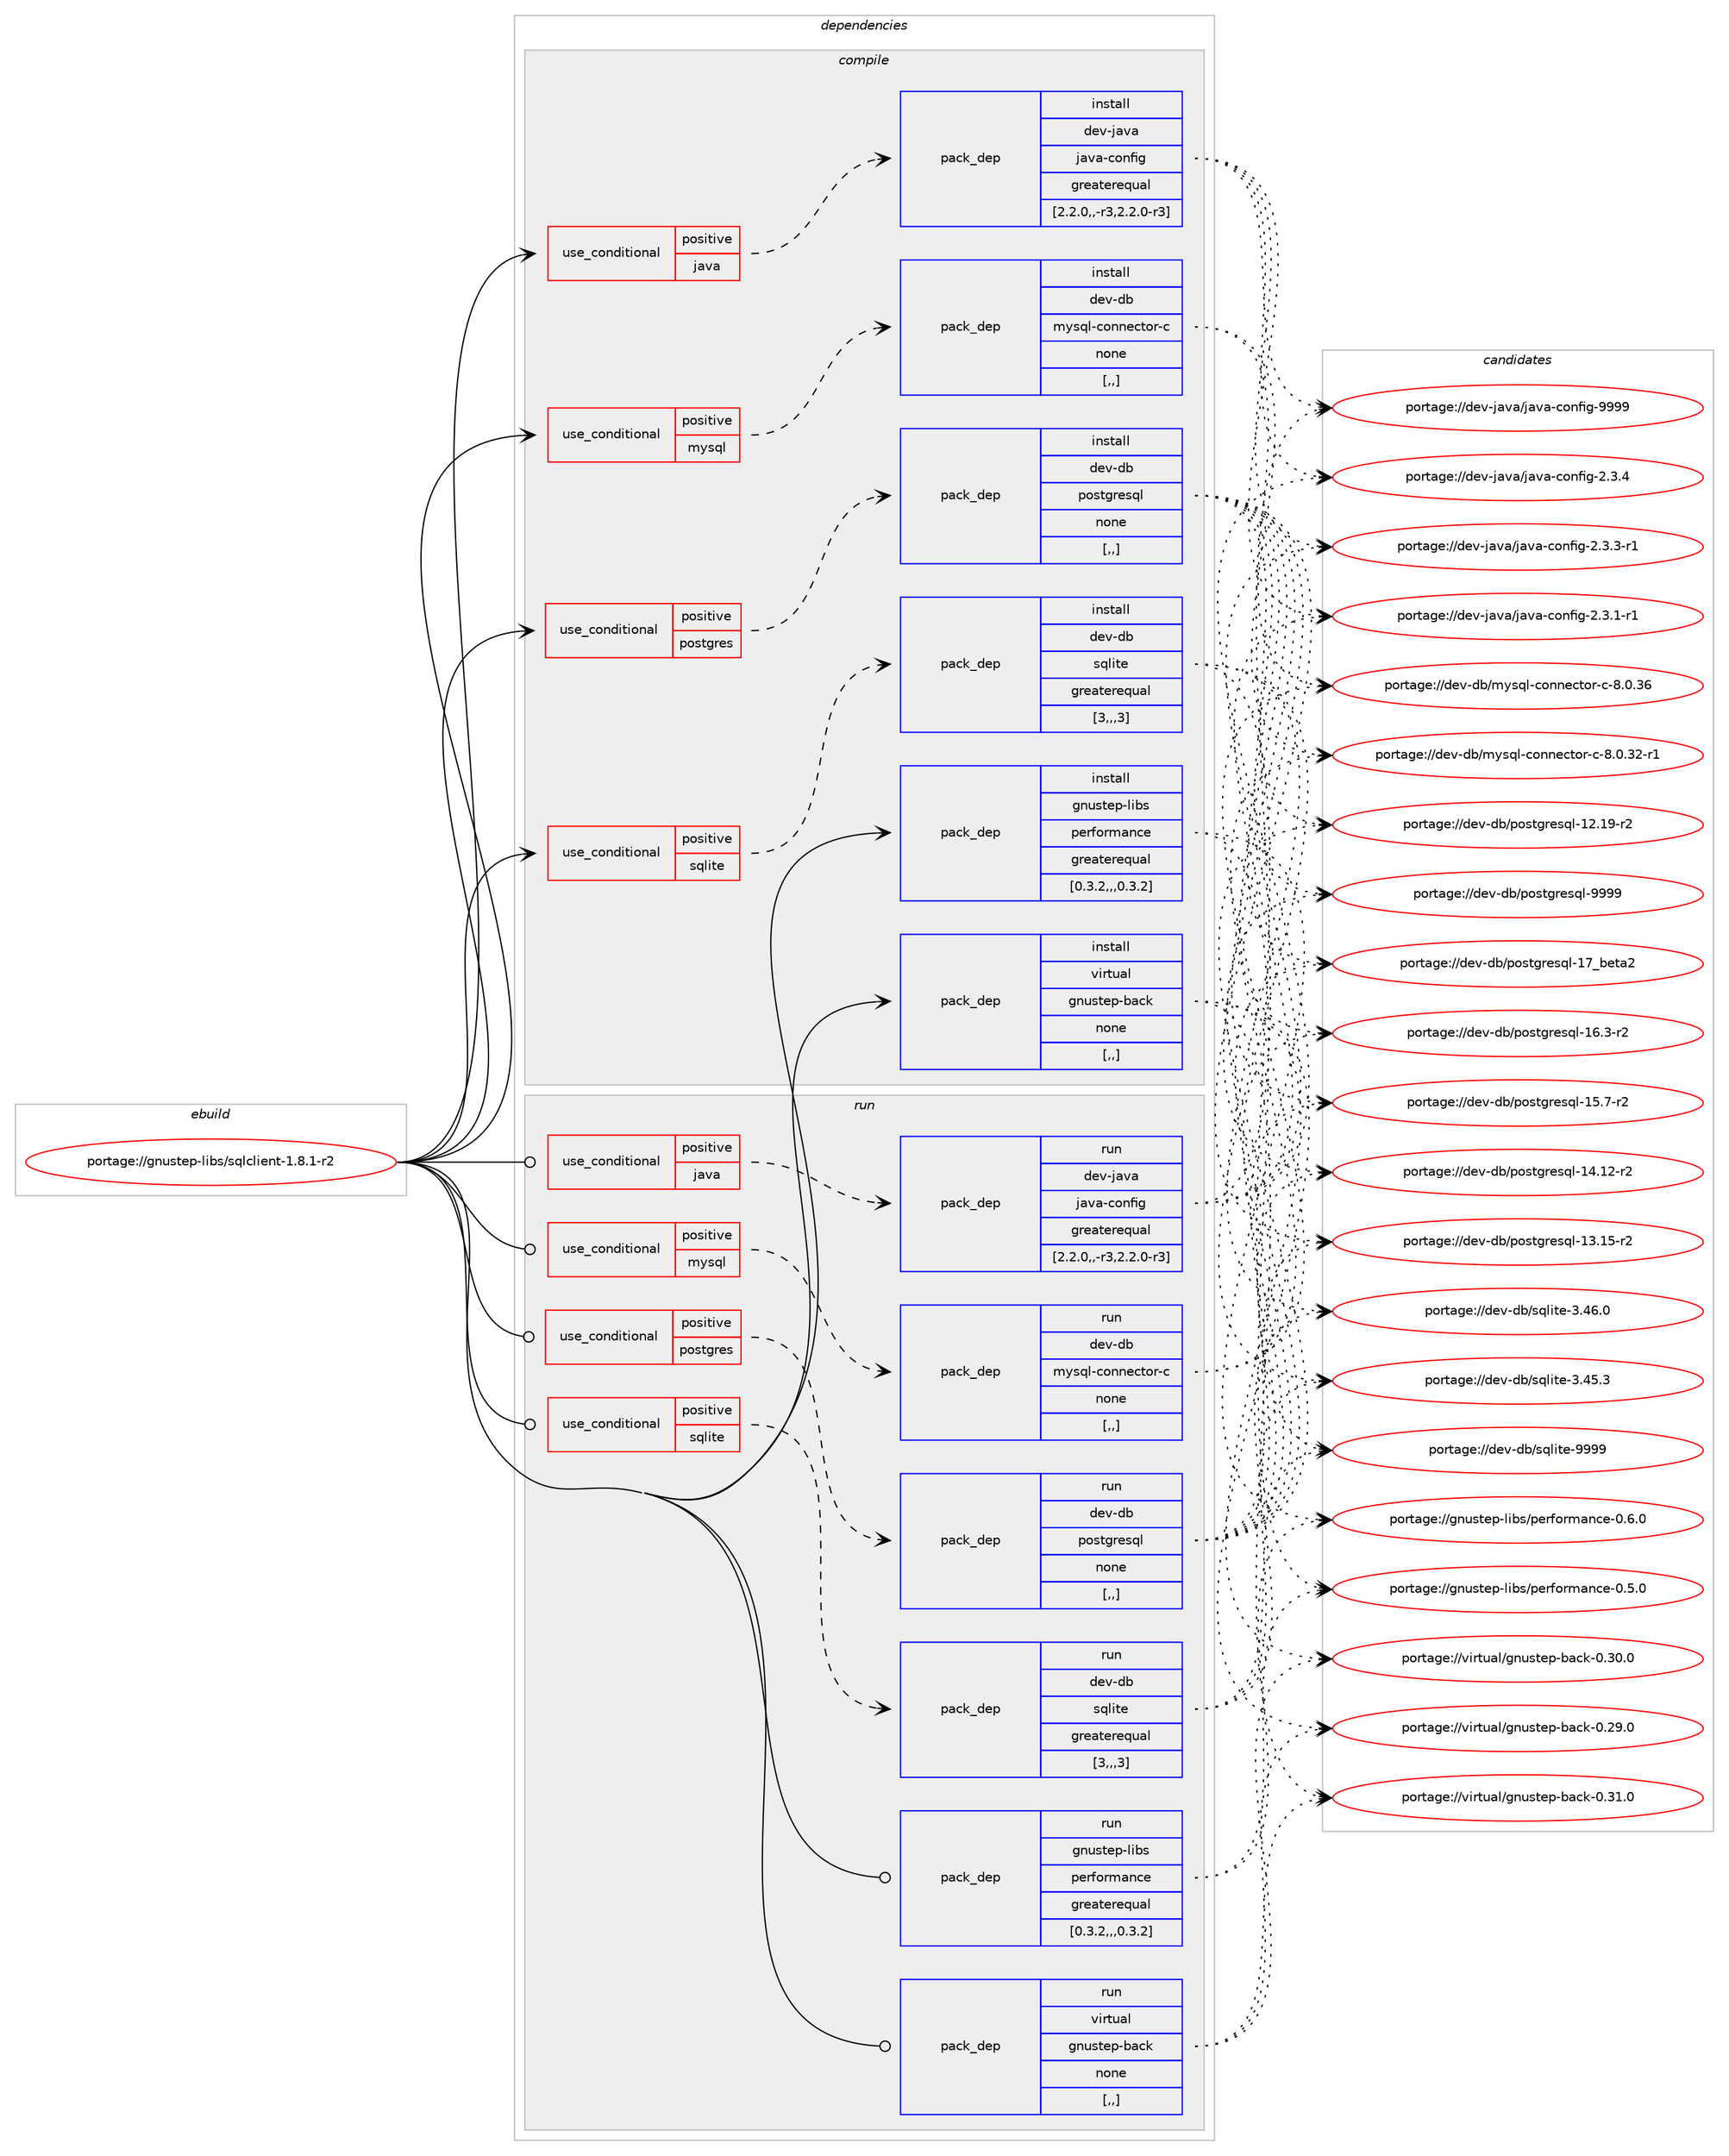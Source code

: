 digraph prolog {

# *************
# Graph options
# *************

newrank=true;
concentrate=true;
compound=true;
graph [rankdir=LR,fontname=Helvetica,fontsize=10,ranksep=1.5];#, ranksep=2.5, nodesep=0.2];
edge  [arrowhead=vee];
node  [fontname=Helvetica,fontsize=10];

# **********
# The ebuild
# **********

subgraph cluster_leftcol {
color=gray;
label=<<i>ebuild</i>>;
id [label="portage://gnustep-libs/sqlclient-1.8.1-r2", color=red, width=4, href="../gnustep-libs/sqlclient-1.8.1-r2.svg"];
}

# ****************
# The dependencies
# ****************

subgraph cluster_midcol {
color=gray;
label=<<i>dependencies</i>>;
subgraph cluster_compile {
fillcolor="#eeeeee";
style=filled;
label=<<i>compile</i>>;
subgraph cond66175 {
dependency242269 [label=<<TABLE BORDER="0" CELLBORDER="1" CELLSPACING="0" CELLPADDING="4"><TR><TD ROWSPAN="3" CELLPADDING="10">use_conditional</TD></TR><TR><TD>positive</TD></TR><TR><TD>java</TD></TR></TABLE>>, shape=none, color=red];
subgraph pack174548 {
dependency242270 [label=<<TABLE BORDER="0" CELLBORDER="1" CELLSPACING="0" CELLPADDING="4" WIDTH="220"><TR><TD ROWSPAN="6" CELLPADDING="30">pack_dep</TD></TR><TR><TD WIDTH="110">install</TD></TR><TR><TD>dev-java</TD></TR><TR><TD>java-config</TD></TR><TR><TD>greaterequal</TD></TR><TR><TD>[2.2.0,,-r3,2.2.0-r3]</TD></TR></TABLE>>, shape=none, color=blue];
}
dependency242269:e -> dependency242270:w [weight=20,style="dashed",arrowhead="vee"];
}
id:e -> dependency242269:w [weight=20,style="solid",arrowhead="vee"];
subgraph cond66176 {
dependency242271 [label=<<TABLE BORDER="0" CELLBORDER="1" CELLSPACING="0" CELLPADDING="4"><TR><TD ROWSPAN="3" CELLPADDING="10">use_conditional</TD></TR><TR><TD>positive</TD></TR><TR><TD>mysql</TD></TR></TABLE>>, shape=none, color=red];
subgraph pack174549 {
dependency242272 [label=<<TABLE BORDER="0" CELLBORDER="1" CELLSPACING="0" CELLPADDING="4" WIDTH="220"><TR><TD ROWSPAN="6" CELLPADDING="30">pack_dep</TD></TR><TR><TD WIDTH="110">install</TD></TR><TR><TD>dev-db</TD></TR><TR><TD>mysql-connector-c</TD></TR><TR><TD>none</TD></TR><TR><TD>[,,]</TD></TR></TABLE>>, shape=none, color=blue];
}
dependency242271:e -> dependency242272:w [weight=20,style="dashed",arrowhead="vee"];
}
id:e -> dependency242271:w [weight=20,style="solid",arrowhead="vee"];
subgraph cond66177 {
dependency242273 [label=<<TABLE BORDER="0" CELLBORDER="1" CELLSPACING="0" CELLPADDING="4"><TR><TD ROWSPAN="3" CELLPADDING="10">use_conditional</TD></TR><TR><TD>positive</TD></TR><TR><TD>postgres</TD></TR></TABLE>>, shape=none, color=red];
subgraph pack174550 {
dependency242274 [label=<<TABLE BORDER="0" CELLBORDER="1" CELLSPACING="0" CELLPADDING="4" WIDTH="220"><TR><TD ROWSPAN="6" CELLPADDING="30">pack_dep</TD></TR><TR><TD WIDTH="110">install</TD></TR><TR><TD>dev-db</TD></TR><TR><TD>postgresql</TD></TR><TR><TD>none</TD></TR><TR><TD>[,,]</TD></TR></TABLE>>, shape=none, color=blue];
}
dependency242273:e -> dependency242274:w [weight=20,style="dashed",arrowhead="vee"];
}
id:e -> dependency242273:w [weight=20,style="solid",arrowhead="vee"];
subgraph cond66178 {
dependency242275 [label=<<TABLE BORDER="0" CELLBORDER="1" CELLSPACING="0" CELLPADDING="4"><TR><TD ROWSPAN="3" CELLPADDING="10">use_conditional</TD></TR><TR><TD>positive</TD></TR><TR><TD>sqlite</TD></TR></TABLE>>, shape=none, color=red];
subgraph pack174551 {
dependency242276 [label=<<TABLE BORDER="0" CELLBORDER="1" CELLSPACING="0" CELLPADDING="4" WIDTH="220"><TR><TD ROWSPAN="6" CELLPADDING="30">pack_dep</TD></TR><TR><TD WIDTH="110">install</TD></TR><TR><TD>dev-db</TD></TR><TR><TD>sqlite</TD></TR><TR><TD>greaterequal</TD></TR><TR><TD>[3,,,3]</TD></TR></TABLE>>, shape=none, color=blue];
}
dependency242275:e -> dependency242276:w [weight=20,style="dashed",arrowhead="vee"];
}
id:e -> dependency242275:w [weight=20,style="solid",arrowhead="vee"];
subgraph pack174552 {
dependency242277 [label=<<TABLE BORDER="0" CELLBORDER="1" CELLSPACING="0" CELLPADDING="4" WIDTH="220"><TR><TD ROWSPAN="6" CELLPADDING="30">pack_dep</TD></TR><TR><TD WIDTH="110">install</TD></TR><TR><TD>gnustep-libs</TD></TR><TR><TD>performance</TD></TR><TR><TD>greaterequal</TD></TR><TR><TD>[0.3.2,,,0.3.2]</TD></TR></TABLE>>, shape=none, color=blue];
}
id:e -> dependency242277:w [weight=20,style="solid",arrowhead="vee"];
subgraph pack174553 {
dependency242278 [label=<<TABLE BORDER="0" CELLBORDER="1" CELLSPACING="0" CELLPADDING="4" WIDTH="220"><TR><TD ROWSPAN="6" CELLPADDING="30">pack_dep</TD></TR><TR><TD WIDTH="110">install</TD></TR><TR><TD>virtual</TD></TR><TR><TD>gnustep-back</TD></TR><TR><TD>none</TD></TR><TR><TD>[,,]</TD></TR></TABLE>>, shape=none, color=blue];
}
id:e -> dependency242278:w [weight=20,style="solid",arrowhead="vee"];
}
subgraph cluster_compileandrun {
fillcolor="#eeeeee";
style=filled;
label=<<i>compile and run</i>>;
}
subgraph cluster_run {
fillcolor="#eeeeee";
style=filled;
label=<<i>run</i>>;
subgraph cond66179 {
dependency242279 [label=<<TABLE BORDER="0" CELLBORDER="1" CELLSPACING="0" CELLPADDING="4"><TR><TD ROWSPAN="3" CELLPADDING="10">use_conditional</TD></TR><TR><TD>positive</TD></TR><TR><TD>java</TD></TR></TABLE>>, shape=none, color=red];
subgraph pack174554 {
dependency242280 [label=<<TABLE BORDER="0" CELLBORDER="1" CELLSPACING="0" CELLPADDING="4" WIDTH="220"><TR><TD ROWSPAN="6" CELLPADDING="30">pack_dep</TD></TR><TR><TD WIDTH="110">run</TD></TR><TR><TD>dev-java</TD></TR><TR><TD>java-config</TD></TR><TR><TD>greaterequal</TD></TR><TR><TD>[2.2.0,,-r3,2.2.0-r3]</TD></TR></TABLE>>, shape=none, color=blue];
}
dependency242279:e -> dependency242280:w [weight=20,style="dashed",arrowhead="vee"];
}
id:e -> dependency242279:w [weight=20,style="solid",arrowhead="odot"];
subgraph cond66180 {
dependency242281 [label=<<TABLE BORDER="0" CELLBORDER="1" CELLSPACING="0" CELLPADDING="4"><TR><TD ROWSPAN="3" CELLPADDING="10">use_conditional</TD></TR><TR><TD>positive</TD></TR><TR><TD>mysql</TD></TR></TABLE>>, shape=none, color=red];
subgraph pack174555 {
dependency242282 [label=<<TABLE BORDER="0" CELLBORDER="1" CELLSPACING="0" CELLPADDING="4" WIDTH="220"><TR><TD ROWSPAN="6" CELLPADDING="30">pack_dep</TD></TR><TR><TD WIDTH="110">run</TD></TR><TR><TD>dev-db</TD></TR><TR><TD>mysql-connector-c</TD></TR><TR><TD>none</TD></TR><TR><TD>[,,]</TD></TR></TABLE>>, shape=none, color=blue];
}
dependency242281:e -> dependency242282:w [weight=20,style="dashed",arrowhead="vee"];
}
id:e -> dependency242281:w [weight=20,style="solid",arrowhead="odot"];
subgraph cond66181 {
dependency242283 [label=<<TABLE BORDER="0" CELLBORDER="1" CELLSPACING="0" CELLPADDING="4"><TR><TD ROWSPAN="3" CELLPADDING="10">use_conditional</TD></TR><TR><TD>positive</TD></TR><TR><TD>postgres</TD></TR></TABLE>>, shape=none, color=red];
subgraph pack174556 {
dependency242284 [label=<<TABLE BORDER="0" CELLBORDER="1" CELLSPACING="0" CELLPADDING="4" WIDTH="220"><TR><TD ROWSPAN="6" CELLPADDING="30">pack_dep</TD></TR><TR><TD WIDTH="110">run</TD></TR><TR><TD>dev-db</TD></TR><TR><TD>postgresql</TD></TR><TR><TD>none</TD></TR><TR><TD>[,,]</TD></TR></TABLE>>, shape=none, color=blue];
}
dependency242283:e -> dependency242284:w [weight=20,style="dashed",arrowhead="vee"];
}
id:e -> dependency242283:w [weight=20,style="solid",arrowhead="odot"];
subgraph cond66182 {
dependency242285 [label=<<TABLE BORDER="0" CELLBORDER="1" CELLSPACING="0" CELLPADDING="4"><TR><TD ROWSPAN="3" CELLPADDING="10">use_conditional</TD></TR><TR><TD>positive</TD></TR><TR><TD>sqlite</TD></TR></TABLE>>, shape=none, color=red];
subgraph pack174557 {
dependency242286 [label=<<TABLE BORDER="0" CELLBORDER="1" CELLSPACING="0" CELLPADDING="4" WIDTH="220"><TR><TD ROWSPAN="6" CELLPADDING="30">pack_dep</TD></TR><TR><TD WIDTH="110">run</TD></TR><TR><TD>dev-db</TD></TR><TR><TD>sqlite</TD></TR><TR><TD>greaterequal</TD></TR><TR><TD>[3,,,3]</TD></TR></TABLE>>, shape=none, color=blue];
}
dependency242285:e -> dependency242286:w [weight=20,style="dashed",arrowhead="vee"];
}
id:e -> dependency242285:w [weight=20,style="solid",arrowhead="odot"];
subgraph pack174558 {
dependency242287 [label=<<TABLE BORDER="0" CELLBORDER="1" CELLSPACING="0" CELLPADDING="4" WIDTH="220"><TR><TD ROWSPAN="6" CELLPADDING="30">pack_dep</TD></TR><TR><TD WIDTH="110">run</TD></TR><TR><TD>gnustep-libs</TD></TR><TR><TD>performance</TD></TR><TR><TD>greaterequal</TD></TR><TR><TD>[0.3.2,,,0.3.2]</TD></TR></TABLE>>, shape=none, color=blue];
}
id:e -> dependency242287:w [weight=20,style="solid",arrowhead="odot"];
subgraph pack174559 {
dependency242288 [label=<<TABLE BORDER="0" CELLBORDER="1" CELLSPACING="0" CELLPADDING="4" WIDTH="220"><TR><TD ROWSPAN="6" CELLPADDING="30">pack_dep</TD></TR><TR><TD WIDTH="110">run</TD></TR><TR><TD>virtual</TD></TR><TR><TD>gnustep-back</TD></TR><TR><TD>none</TD></TR><TR><TD>[,,]</TD></TR></TABLE>>, shape=none, color=blue];
}
id:e -> dependency242288:w [weight=20,style="solid",arrowhead="odot"];
}
}

# **************
# The candidates
# **************

subgraph cluster_choices {
rank=same;
color=gray;
label=<<i>candidates</i>>;

subgraph choice174548 {
color=black;
nodesep=1;
choice10010111845106971189747106971189745991111101021051034557575757 [label="portage://dev-java/java-config-9999", color=red, width=4,href="../dev-java/java-config-9999.svg"];
choice1001011184510697118974710697118974599111110102105103455046514652 [label="portage://dev-java/java-config-2.3.4", color=red, width=4,href="../dev-java/java-config-2.3.4.svg"];
choice10010111845106971189747106971189745991111101021051034550465146514511449 [label="portage://dev-java/java-config-2.3.3-r1", color=red, width=4,href="../dev-java/java-config-2.3.3-r1.svg"];
choice10010111845106971189747106971189745991111101021051034550465146494511449 [label="portage://dev-java/java-config-2.3.1-r1", color=red, width=4,href="../dev-java/java-config-2.3.1-r1.svg"];
dependency242270:e -> choice10010111845106971189747106971189745991111101021051034557575757:w [style=dotted,weight="100"];
dependency242270:e -> choice1001011184510697118974710697118974599111110102105103455046514652:w [style=dotted,weight="100"];
dependency242270:e -> choice10010111845106971189747106971189745991111101021051034550465146514511449:w [style=dotted,weight="100"];
dependency242270:e -> choice10010111845106971189747106971189745991111101021051034550465146494511449:w [style=dotted,weight="100"];
}
subgraph choice174549 {
color=black;
nodesep=1;
choice100101118451009847109121115113108459911111011010199116111114459945564648465154 [label="portage://dev-db/mysql-connector-c-8.0.36", color=red, width=4,href="../dev-db/mysql-connector-c-8.0.36.svg"];
choice1001011184510098471091211151131084599111110110101991161111144599455646484651504511449 [label="portage://dev-db/mysql-connector-c-8.0.32-r1", color=red, width=4,href="../dev-db/mysql-connector-c-8.0.32-r1.svg"];
dependency242272:e -> choice100101118451009847109121115113108459911111011010199116111114459945564648465154:w [style=dotted,weight="100"];
dependency242272:e -> choice1001011184510098471091211151131084599111110110101991161111144599455646484651504511449:w [style=dotted,weight="100"];
}
subgraph choice174550 {
color=black;
nodesep=1;
choice1001011184510098471121111151161031141011151131084557575757 [label="portage://dev-db/postgresql-9999", color=red, width=4,href="../dev-db/postgresql-9999.svg"];
choice10010111845100984711211111511610311410111511310845495595981011169750 [label="portage://dev-db/postgresql-17_beta2", color=red, width=4,href="../dev-db/postgresql-17_beta2.svg"];
choice10010111845100984711211111511610311410111511310845495446514511450 [label="portage://dev-db/postgresql-16.3-r2", color=red, width=4,href="../dev-db/postgresql-16.3-r2.svg"];
choice10010111845100984711211111511610311410111511310845495346554511450 [label="portage://dev-db/postgresql-15.7-r2", color=red, width=4,href="../dev-db/postgresql-15.7-r2.svg"];
choice1001011184510098471121111151161031141011151131084549524649504511450 [label="portage://dev-db/postgresql-14.12-r2", color=red, width=4,href="../dev-db/postgresql-14.12-r2.svg"];
choice1001011184510098471121111151161031141011151131084549514649534511450 [label="portage://dev-db/postgresql-13.15-r2", color=red, width=4,href="../dev-db/postgresql-13.15-r2.svg"];
choice1001011184510098471121111151161031141011151131084549504649574511450 [label="portage://dev-db/postgresql-12.19-r2", color=red, width=4,href="../dev-db/postgresql-12.19-r2.svg"];
dependency242274:e -> choice1001011184510098471121111151161031141011151131084557575757:w [style=dotted,weight="100"];
dependency242274:e -> choice10010111845100984711211111511610311410111511310845495595981011169750:w [style=dotted,weight="100"];
dependency242274:e -> choice10010111845100984711211111511610311410111511310845495446514511450:w [style=dotted,weight="100"];
dependency242274:e -> choice10010111845100984711211111511610311410111511310845495346554511450:w [style=dotted,weight="100"];
dependency242274:e -> choice1001011184510098471121111151161031141011151131084549524649504511450:w [style=dotted,weight="100"];
dependency242274:e -> choice1001011184510098471121111151161031141011151131084549514649534511450:w [style=dotted,weight="100"];
dependency242274:e -> choice1001011184510098471121111151161031141011151131084549504649574511450:w [style=dotted,weight="100"];
}
subgraph choice174551 {
color=black;
nodesep=1;
choice1001011184510098471151131081051161014557575757 [label="portage://dev-db/sqlite-9999", color=red, width=4,href="../dev-db/sqlite-9999.svg"];
choice10010111845100984711511310810511610145514652544648 [label="portage://dev-db/sqlite-3.46.0", color=red, width=4,href="../dev-db/sqlite-3.46.0.svg"];
choice10010111845100984711511310810511610145514652534651 [label="portage://dev-db/sqlite-3.45.3", color=red, width=4,href="../dev-db/sqlite-3.45.3.svg"];
dependency242276:e -> choice1001011184510098471151131081051161014557575757:w [style=dotted,weight="100"];
dependency242276:e -> choice10010111845100984711511310810511610145514652544648:w [style=dotted,weight="100"];
dependency242276:e -> choice10010111845100984711511310810511610145514652534651:w [style=dotted,weight="100"];
}
subgraph choice174552 {
color=black;
nodesep=1;
choice1031101171151161011124510810598115471121011141021111141099711099101454846544648 [label="portage://gnustep-libs/performance-0.6.0", color=red, width=4,href="../gnustep-libs/performance-0.6.0.svg"];
choice1031101171151161011124510810598115471121011141021111141099711099101454846534648 [label="portage://gnustep-libs/performance-0.5.0", color=red, width=4,href="../gnustep-libs/performance-0.5.0.svg"];
dependency242277:e -> choice1031101171151161011124510810598115471121011141021111141099711099101454846544648:w [style=dotted,weight="100"];
dependency242277:e -> choice1031101171151161011124510810598115471121011141021111141099711099101454846534648:w [style=dotted,weight="100"];
}
subgraph choice174553 {
color=black;
nodesep=1;
choice11810511411611797108471031101171151161011124598979910745484651494648 [label="portage://virtual/gnustep-back-0.31.0", color=red, width=4,href="../virtual/gnustep-back-0.31.0.svg"];
choice11810511411611797108471031101171151161011124598979910745484651484648 [label="portage://virtual/gnustep-back-0.30.0", color=red, width=4,href="../virtual/gnustep-back-0.30.0.svg"];
choice11810511411611797108471031101171151161011124598979910745484650574648 [label="portage://virtual/gnustep-back-0.29.0", color=red, width=4,href="../virtual/gnustep-back-0.29.0.svg"];
dependency242278:e -> choice11810511411611797108471031101171151161011124598979910745484651494648:w [style=dotted,weight="100"];
dependency242278:e -> choice11810511411611797108471031101171151161011124598979910745484651484648:w [style=dotted,weight="100"];
dependency242278:e -> choice11810511411611797108471031101171151161011124598979910745484650574648:w [style=dotted,weight="100"];
}
subgraph choice174554 {
color=black;
nodesep=1;
choice10010111845106971189747106971189745991111101021051034557575757 [label="portage://dev-java/java-config-9999", color=red, width=4,href="../dev-java/java-config-9999.svg"];
choice1001011184510697118974710697118974599111110102105103455046514652 [label="portage://dev-java/java-config-2.3.4", color=red, width=4,href="../dev-java/java-config-2.3.4.svg"];
choice10010111845106971189747106971189745991111101021051034550465146514511449 [label="portage://dev-java/java-config-2.3.3-r1", color=red, width=4,href="../dev-java/java-config-2.3.3-r1.svg"];
choice10010111845106971189747106971189745991111101021051034550465146494511449 [label="portage://dev-java/java-config-2.3.1-r1", color=red, width=4,href="../dev-java/java-config-2.3.1-r1.svg"];
dependency242280:e -> choice10010111845106971189747106971189745991111101021051034557575757:w [style=dotted,weight="100"];
dependency242280:e -> choice1001011184510697118974710697118974599111110102105103455046514652:w [style=dotted,weight="100"];
dependency242280:e -> choice10010111845106971189747106971189745991111101021051034550465146514511449:w [style=dotted,weight="100"];
dependency242280:e -> choice10010111845106971189747106971189745991111101021051034550465146494511449:w [style=dotted,weight="100"];
}
subgraph choice174555 {
color=black;
nodesep=1;
choice100101118451009847109121115113108459911111011010199116111114459945564648465154 [label="portage://dev-db/mysql-connector-c-8.0.36", color=red, width=4,href="../dev-db/mysql-connector-c-8.0.36.svg"];
choice1001011184510098471091211151131084599111110110101991161111144599455646484651504511449 [label="portage://dev-db/mysql-connector-c-8.0.32-r1", color=red, width=4,href="../dev-db/mysql-connector-c-8.0.32-r1.svg"];
dependency242282:e -> choice100101118451009847109121115113108459911111011010199116111114459945564648465154:w [style=dotted,weight="100"];
dependency242282:e -> choice1001011184510098471091211151131084599111110110101991161111144599455646484651504511449:w [style=dotted,weight="100"];
}
subgraph choice174556 {
color=black;
nodesep=1;
choice1001011184510098471121111151161031141011151131084557575757 [label="portage://dev-db/postgresql-9999", color=red, width=4,href="../dev-db/postgresql-9999.svg"];
choice10010111845100984711211111511610311410111511310845495595981011169750 [label="portage://dev-db/postgresql-17_beta2", color=red, width=4,href="../dev-db/postgresql-17_beta2.svg"];
choice10010111845100984711211111511610311410111511310845495446514511450 [label="portage://dev-db/postgresql-16.3-r2", color=red, width=4,href="../dev-db/postgresql-16.3-r2.svg"];
choice10010111845100984711211111511610311410111511310845495346554511450 [label="portage://dev-db/postgresql-15.7-r2", color=red, width=4,href="../dev-db/postgresql-15.7-r2.svg"];
choice1001011184510098471121111151161031141011151131084549524649504511450 [label="portage://dev-db/postgresql-14.12-r2", color=red, width=4,href="../dev-db/postgresql-14.12-r2.svg"];
choice1001011184510098471121111151161031141011151131084549514649534511450 [label="portage://dev-db/postgresql-13.15-r2", color=red, width=4,href="../dev-db/postgresql-13.15-r2.svg"];
choice1001011184510098471121111151161031141011151131084549504649574511450 [label="portage://dev-db/postgresql-12.19-r2", color=red, width=4,href="../dev-db/postgresql-12.19-r2.svg"];
dependency242284:e -> choice1001011184510098471121111151161031141011151131084557575757:w [style=dotted,weight="100"];
dependency242284:e -> choice10010111845100984711211111511610311410111511310845495595981011169750:w [style=dotted,weight="100"];
dependency242284:e -> choice10010111845100984711211111511610311410111511310845495446514511450:w [style=dotted,weight="100"];
dependency242284:e -> choice10010111845100984711211111511610311410111511310845495346554511450:w [style=dotted,weight="100"];
dependency242284:e -> choice1001011184510098471121111151161031141011151131084549524649504511450:w [style=dotted,weight="100"];
dependency242284:e -> choice1001011184510098471121111151161031141011151131084549514649534511450:w [style=dotted,weight="100"];
dependency242284:e -> choice1001011184510098471121111151161031141011151131084549504649574511450:w [style=dotted,weight="100"];
}
subgraph choice174557 {
color=black;
nodesep=1;
choice1001011184510098471151131081051161014557575757 [label="portage://dev-db/sqlite-9999", color=red, width=4,href="../dev-db/sqlite-9999.svg"];
choice10010111845100984711511310810511610145514652544648 [label="portage://dev-db/sqlite-3.46.0", color=red, width=4,href="../dev-db/sqlite-3.46.0.svg"];
choice10010111845100984711511310810511610145514652534651 [label="portage://dev-db/sqlite-3.45.3", color=red, width=4,href="../dev-db/sqlite-3.45.3.svg"];
dependency242286:e -> choice1001011184510098471151131081051161014557575757:w [style=dotted,weight="100"];
dependency242286:e -> choice10010111845100984711511310810511610145514652544648:w [style=dotted,weight="100"];
dependency242286:e -> choice10010111845100984711511310810511610145514652534651:w [style=dotted,weight="100"];
}
subgraph choice174558 {
color=black;
nodesep=1;
choice1031101171151161011124510810598115471121011141021111141099711099101454846544648 [label="portage://gnustep-libs/performance-0.6.0", color=red, width=4,href="../gnustep-libs/performance-0.6.0.svg"];
choice1031101171151161011124510810598115471121011141021111141099711099101454846534648 [label="portage://gnustep-libs/performance-0.5.0", color=red, width=4,href="../gnustep-libs/performance-0.5.0.svg"];
dependency242287:e -> choice1031101171151161011124510810598115471121011141021111141099711099101454846544648:w [style=dotted,weight="100"];
dependency242287:e -> choice1031101171151161011124510810598115471121011141021111141099711099101454846534648:w [style=dotted,weight="100"];
}
subgraph choice174559 {
color=black;
nodesep=1;
choice11810511411611797108471031101171151161011124598979910745484651494648 [label="portage://virtual/gnustep-back-0.31.0", color=red, width=4,href="../virtual/gnustep-back-0.31.0.svg"];
choice11810511411611797108471031101171151161011124598979910745484651484648 [label="portage://virtual/gnustep-back-0.30.0", color=red, width=4,href="../virtual/gnustep-back-0.30.0.svg"];
choice11810511411611797108471031101171151161011124598979910745484650574648 [label="portage://virtual/gnustep-back-0.29.0", color=red, width=4,href="../virtual/gnustep-back-0.29.0.svg"];
dependency242288:e -> choice11810511411611797108471031101171151161011124598979910745484651494648:w [style=dotted,weight="100"];
dependency242288:e -> choice11810511411611797108471031101171151161011124598979910745484651484648:w [style=dotted,weight="100"];
dependency242288:e -> choice11810511411611797108471031101171151161011124598979910745484650574648:w [style=dotted,weight="100"];
}
}

}
